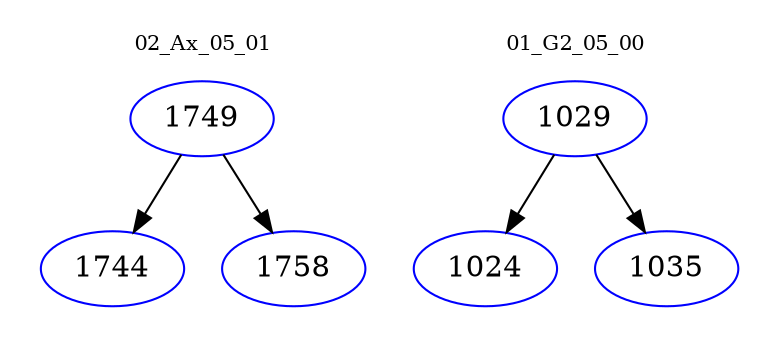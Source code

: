 digraph{
subgraph cluster_0 {
color = white
label = "02_Ax_05_01";
fontsize=10;
T0_1749 [label="1749", color="blue"]
T0_1749 -> T0_1744 [color="black"]
T0_1744 [label="1744", color="blue"]
T0_1749 -> T0_1758 [color="black"]
T0_1758 [label="1758", color="blue"]
}
subgraph cluster_1 {
color = white
label = "01_G2_05_00";
fontsize=10;
T1_1029 [label="1029", color="blue"]
T1_1029 -> T1_1024 [color="black"]
T1_1024 [label="1024", color="blue"]
T1_1029 -> T1_1035 [color="black"]
T1_1035 [label="1035", color="blue"]
}
}
